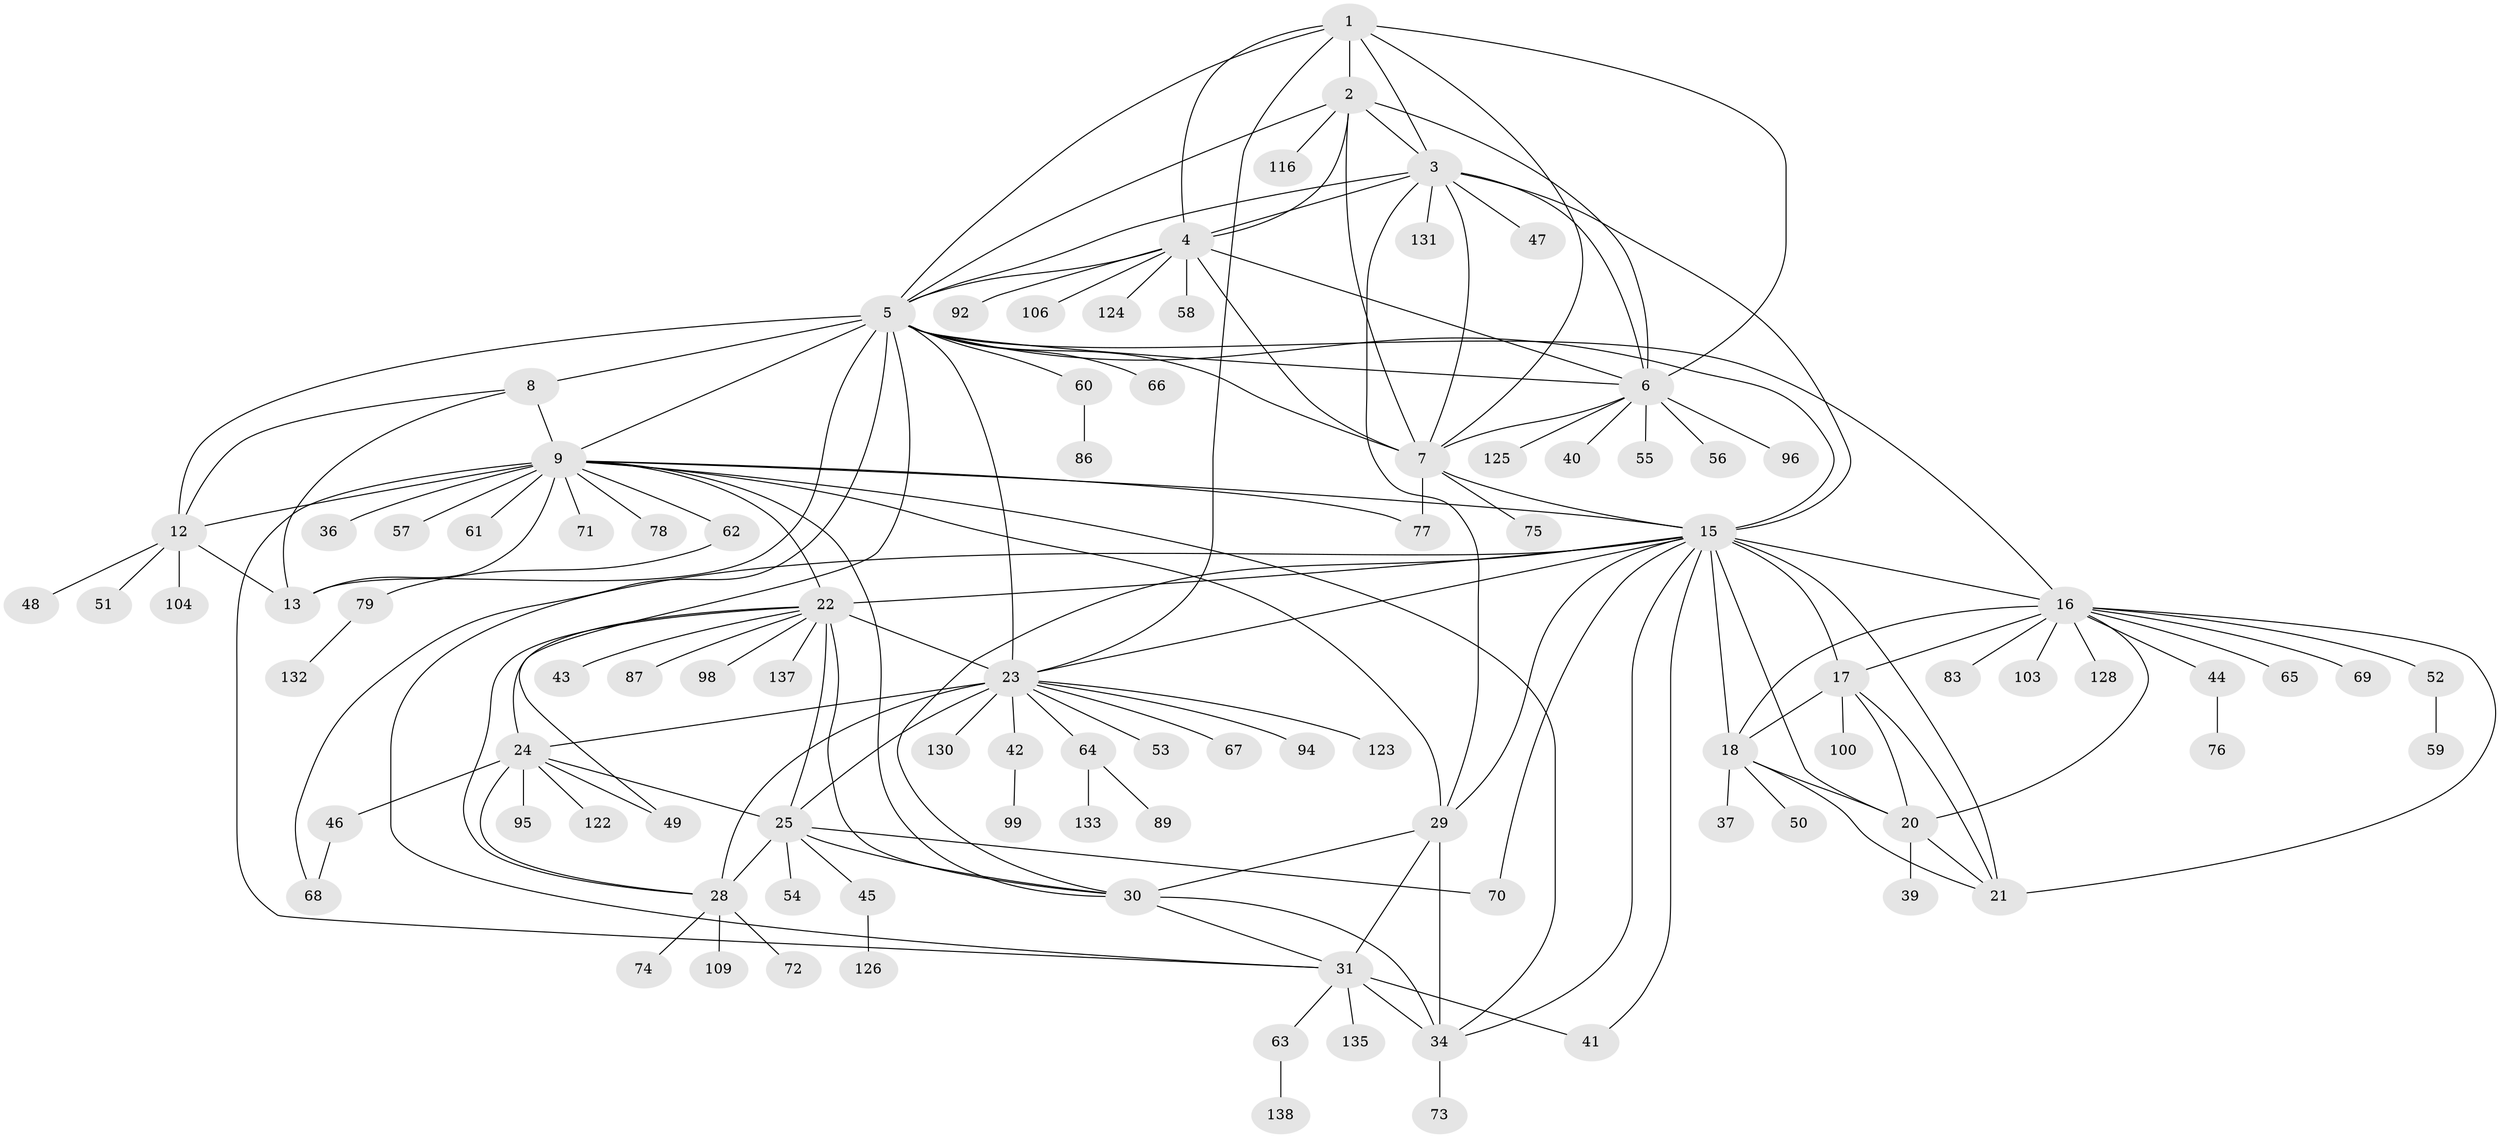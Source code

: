 // original degree distribution, {7: 0.06428571428571428, 10: 0.02142857142857143, 8: 0.04285714285714286, 11: 0.02142857142857143, 9: 0.03571428571428571, 12: 0.007142857142857143, 13: 0.02857142857142857, 6: 0.014285714285714285, 15: 0.007142857142857143, 17: 0.007142857142857143, 1: 0.5642857142857143, 2: 0.17142857142857143, 3: 0.014285714285714285}
// Generated by graph-tools (version 1.1) at 2025/19/03/04/25 18:19:43]
// undirected, 98 vertices, 160 edges
graph export_dot {
graph [start="1"]
  node [color=gray90,style=filled];
  1;
  2;
  3;
  4;
  5 [super="+11"];
  6;
  7;
  8 [super="+114"];
  9 [super="+90+93+88+91+10"];
  12 [super="+14"];
  13;
  15 [super="+19+113+35"];
  16 [super="+38"];
  17;
  18;
  20;
  21;
  22;
  23 [super="+26+27"];
  24;
  25 [super="+140"];
  28;
  29 [super="+32+97+118"];
  30 [super="+102"];
  31;
  34;
  36;
  37;
  39;
  40;
  41;
  42;
  43;
  44;
  45;
  46;
  47;
  48;
  49;
  50;
  51;
  52;
  53;
  54;
  55;
  56;
  57;
  58;
  59;
  60;
  61;
  62;
  63;
  64;
  65;
  66 [super="+110"];
  67;
  68;
  69;
  70;
  71;
  72;
  73;
  74;
  75;
  76;
  77 [super="+107"];
  78;
  79;
  83 [super="+115"];
  86;
  87 [super="+129"];
  89;
  92;
  94;
  95;
  96;
  98 [super="+117"];
  99;
  100;
  103;
  104;
  106;
  109;
  116;
  122;
  123;
  124;
  125;
  126;
  128;
  130;
  131;
  132;
  133;
  135;
  137 [super="+139"];
  138;
  1 -- 2;
  1 -- 3;
  1 -- 4;
  1 -- 5;
  1 -- 6;
  1 -- 7;
  1 -- 23;
  2 -- 3;
  2 -- 4;
  2 -- 5;
  2 -- 6;
  2 -- 7;
  2 -- 116;
  3 -- 4;
  3 -- 5;
  3 -- 6;
  3 -- 7;
  3 -- 29;
  3 -- 47;
  3 -- 131;
  3 -- 15;
  4 -- 5;
  4 -- 6;
  4 -- 7;
  4 -- 58;
  4 -- 92;
  4 -- 106;
  4 -- 124;
  5 -- 6;
  5 -- 7;
  5 -- 16;
  5 -- 66;
  5 -- 68;
  5 -- 8;
  5 -- 9 [weight=2];
  5 -- 12 [weight=2];
  5 -- 13;
  5 -- 15;
  5 -- 49;
  5 -- 23;
  5 -- 60;
  6 -- 7;
  6 -- 40;
  6 -- 55;
  6 -- 56;
  6 -- 96;
  6 -- 125;
  7 -- 75;
  7 -- 77;
  7 -- 15;
  8 -- 9 [weight=2];
  8 -- 12 [weight=2];
  8 -- 13;
  9 -- 12 [weight=4];
  9 -- 13 [weight=2];
  9 -- 22;
  9 -- 77;
  9 -- 71;
  9 -- 78;
  9 -- 29 [weight=2];
  9 -- 30;
  9 -- 31;
  9 -- 34;
  9 -- 36;
  9 -- 57;
  9 -- 61;
  9 -- 62;
  9 -- 15;
  12 -- 13 [weight=2];
  12 -- 48;
  12 -- 104;
  12 -- 51;
  15 -- 16 [weight=2];
  15 -- 17 [weight=2];
  15 -- 18 [weight=2];
  15 -- 20 [weight=2];
  15 -- 21 [weight=2];
  15 -- 70;
  15 -- 41;
  15 -- 23;
  15 -- 34;
  15 -- 22;
  15 -- 29 [weight=2];
  15 -- 30;
  15 -- 31;
  16 -- 17;
  16 -- 18;
  16 -- 20;
  16 -- 21;
  16 -- 44;
  16 -- 52;
  16 -- 65;
  16 -- 69;
  16 -- 83;
  16 -- 103;
  16 -- 128;
  17 -- 18;
  17 -- 20;
  17 -- 21;
  17 -- 100;
  18 -- 20;
  18 -- 21;
  18 -- 37;
  18 -- 50;
  20 -- 21;
  20 -- 39;
  22 -- 23 [weight=3];
  22 -- 24;
  22 -- 25;
  22 -- 28;
  22 -- 43;
  22 -- 87;
  22 -- 98;
  22 -- 137;
  22 -- 30;
  23 -- 24 [weight=3];
  23 -- 25 [weight=3];
  23 -- 28 [weight=3];
  23 -- 42;
  23 -- 53;
  23 -- 94;
  23 -- 123;
  23 -- 130;
  23 -- 67;
  23 -- 64;
  24 -- 25;
  24 -- 28;
  24 -- 46;
  24 -- 49;
  24 -- 95;
  24 -- 122;
  25 -- 28;
  25 -- 30;
  25 -- 45;
  25 -- 54;
  25 -- 70;
  28 -- 72;
  28 -- 74;
  28 -- 109;
  29 -- 30 [weight=2];
  29 -- 31 [weight=2];
  29 -- 34 [weight=2];
  30 -- 31;
  30 -- 34;
  31 -- 34;
  31 -- 41;
  31 -- 63;
  31 -- 135;
  34 -- 73;
  42 -- 99;
  44 -- 76;
  45 -- 126;
  46 -- 68;
  52 -- 59;
  60 -- 86;
  62 -- 79;
  63 -- 138;
  64 -- 89;
  64 -- 133;
  79 -- 132;
}
